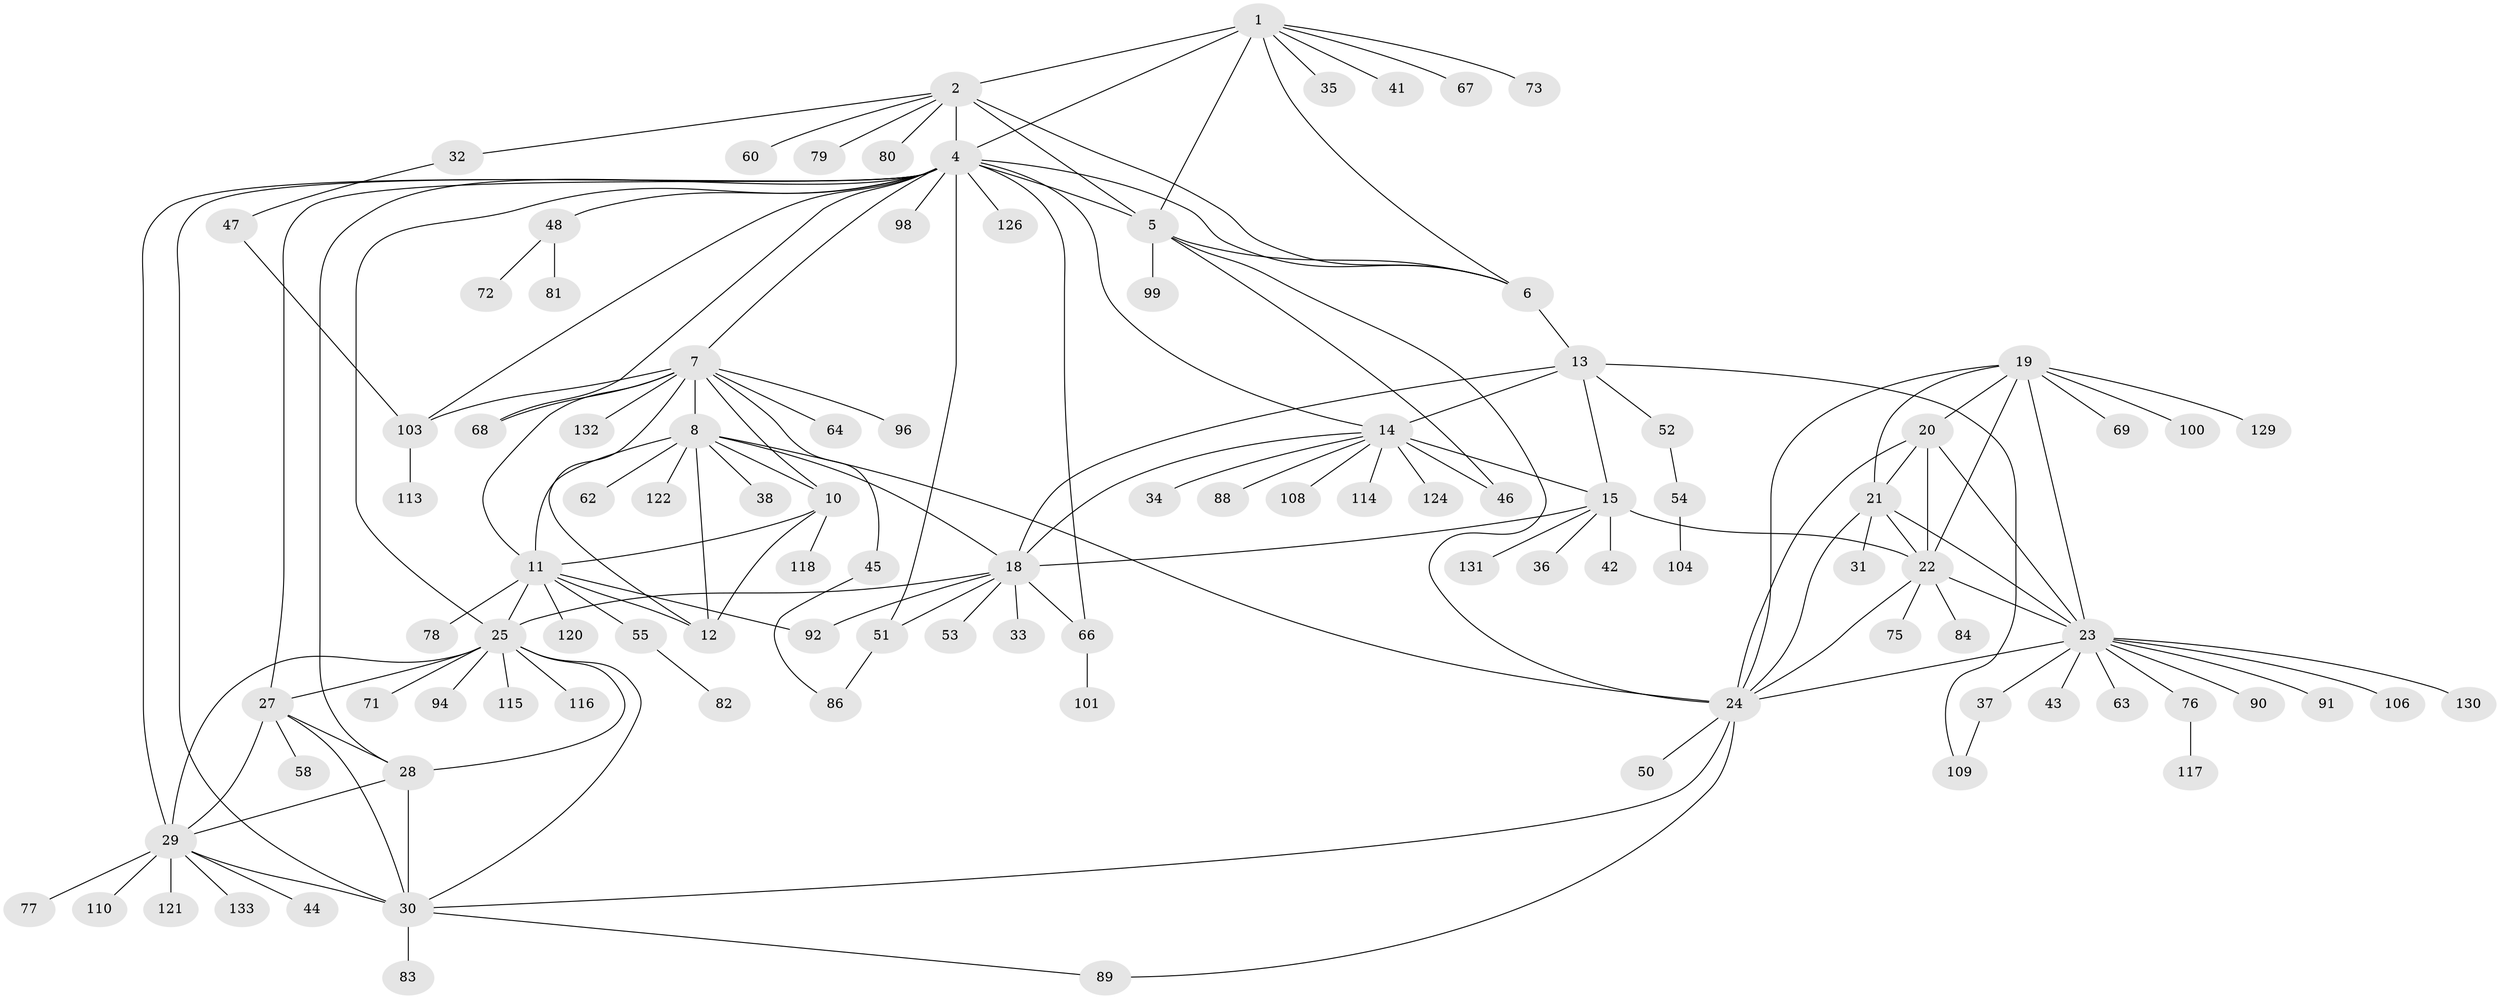 // Generated by graph-tools (version 1.1) at 2025/24/03/03/25 07:24:11]
// undirected, 103 vertices, 154 edges
graph export_dot {
graph [start="1"]
  node [color=gray90,style=filled];
  1 [super="+3"];
  2 [super="+102"];
  4 [super="+26"];
  5 [super="+59"];
  6 [super="+87"];
  7 [super="+39"];
  8 [super="+9"];
  10 [super="+119"];
  11 [super="+57"];
  12 [super="+105"];
  13 [super="+65"];
  14 [super="+17"];
  15 [super="+16"];
  18;
  19 [super="+111"];
  20 [super="+40"];
  21 [super="+107"];
  22 [super="+70"];
  23 [super="+128"];
  24;
  25 [super="+97"];
  27 [super="+49"];
  28;
  29 [super="+95"];
  30;
  31 [super="+56"];
  32;
  33;
  34;
  35;
  36 [super="+61"];
  37;
  38;
  41;
  42;
  43;
  44;
  45;
  46;
  47;
  48;
  50;
  51;
  52;
  53;
  54;
  55;
  58;
  60;
  62;
  63;
  64;
  66 [super="+93"];
  67;
  68;
  69 [super="+127"];
  71 [super="+125"];
  72 [super="+74"];
  73;
  75;
  76 [super="+85"];
  77;
  78;
  79;
  80;
  81;
  82;
  83;
  84;
  86 [super="+123"];
  88;
  89;
  90;
  91;
  92;
  94;
  96;
  98;
  99;
  100;
  101;
  103 [super="+112"];
  104;
  106;
  108;
  109;
  110;
  113;
  114;
  115;
  116;
  117;
  118;
  120;
  121;
  122;
  124;
  126;
  129;
  130;
  131;
  132;
  133;
  1 -- 2 [weight=2];
  1 -- 4 [weight=2];
  1 -- 5 [weight=2];
  1 -- 6 [weight=2];
  1 -- 35;
  1 -- 41;
  1 -- 67;
  1 -- 73;
  2 -- 4;
  2 -- 5;
  2 -- 6;
  2 -- 32;
  2 -- 60;
  2 -- 79;
  2 -- 80;
  4 -- 5;
  4 -- 6;
  4 -- 7;
  4 -- 51;
  4 -- 68;
  4 -- 66;
  4 -- 98;
  4 -- 103;
  4 -- 48;
  4 -- 30;
  4 -- 25;
  4 -- 27;
  4 -- 28;
  4 -- 29;
  4 -- 126;
  4 -- 14;
  5 -- 6;
  5 -- 24;
  5 -- 46;
  5 -- 99;
  6 -- 13;
  7 -- 8 [weight=2];
  7 -- 10;
  7 -- 11;
  7 -- 12;
  7 -- 45;
  7 -- 64;
  7 -- 68;
  7 -- 96;
  7 -- 132;
  7 -- 103;
  8 -- 10 [weight=2];
  8 -- 11 [weight=2];
  8 -- 12 [weight=2];
  8 -- 24;
  8 -- 38;
  8 -- 18;
  8 -- 122;
  8 -- 62;
  10 -- 11;
  10 -- 12;
  10 -- 118;
  11 -- 12;
  11 -- 25;
  11 -- 55;
  11 -- 78;
  11 -- 92;
  11 -- 120;
  13 -- 14 [weight=2];
  13 -- 15 [weight=2];
  13 -- 18;
  13 -- 52;
  13 -- 109;
  14 -- 15 [weight=4];
  14 -- 18 [weight=2];
  14 -- 34;
  14 -- 88;
  14 -- 108;
  14 -- 114;
  14 -- 124;
  14 -- 46;
  15 -- 18 [weight=2];
  15 -- 22;
  15 -- 36;
  15 -- 131;
  15 -- 42;
  18 -- 33;
  18 -- 51;
  18 -- 53;
  18 -- 92;
  18 -- 25;
  18 -- 66;
  19 -- 20;
  19 -- 21;
  19 -- 22;
  19 -- 23;
  19 -- 24;
  19 -- 69;
  19 -- 100;
  19 -- 129;
  20 -- 21;
  20 -- 22;
  20 -- 23;
  20 -- 24;
  21 -- 22;
  21 -- 23;
  21 -- 24;
  21 -- 31;
  22 -- 23;
  22 -- 24;
  22 -- 75;
  22 -- 84;
  23 -- 24;
  23 -- 37;
  23 -- 43;
  23 -- 63;
  23 -- 76;
  23 -- 90;
  23 -- 91;
  23 -- 106;
  23 -- 130;
  24 -- 30;
  24 -- 50;
  24 -- 89;
  25 -- 27;
  25 -- 28;
  25 -- 29;
  25 -- 30;
  25 -- 71;
  25 -- 94;
  25 -- 115;
  25 -- 116;
  27 -- 28;
  27 -- 29;
  27 -- 30;
  27 -- 58;
  28 -- 29;
  28 -- 30;
  29 -- 30;
  29 -- 44;
  29 -- 77;
  29 -- 110;
  29 -- 121;
  29 -- 133;
  30 -- 83;
  30 -- 89;
  32 -- 47;
  37 -- 109;
  45 -- 86;
  47 -- 103;
  48 -- 72;
  48 -- 81;
  51 -- 86;
  52 -- 54;
  54 -- 104;
  55 -- 82;
  66 -- 101;
  76 -- 117;
  103 -- 113;
}
